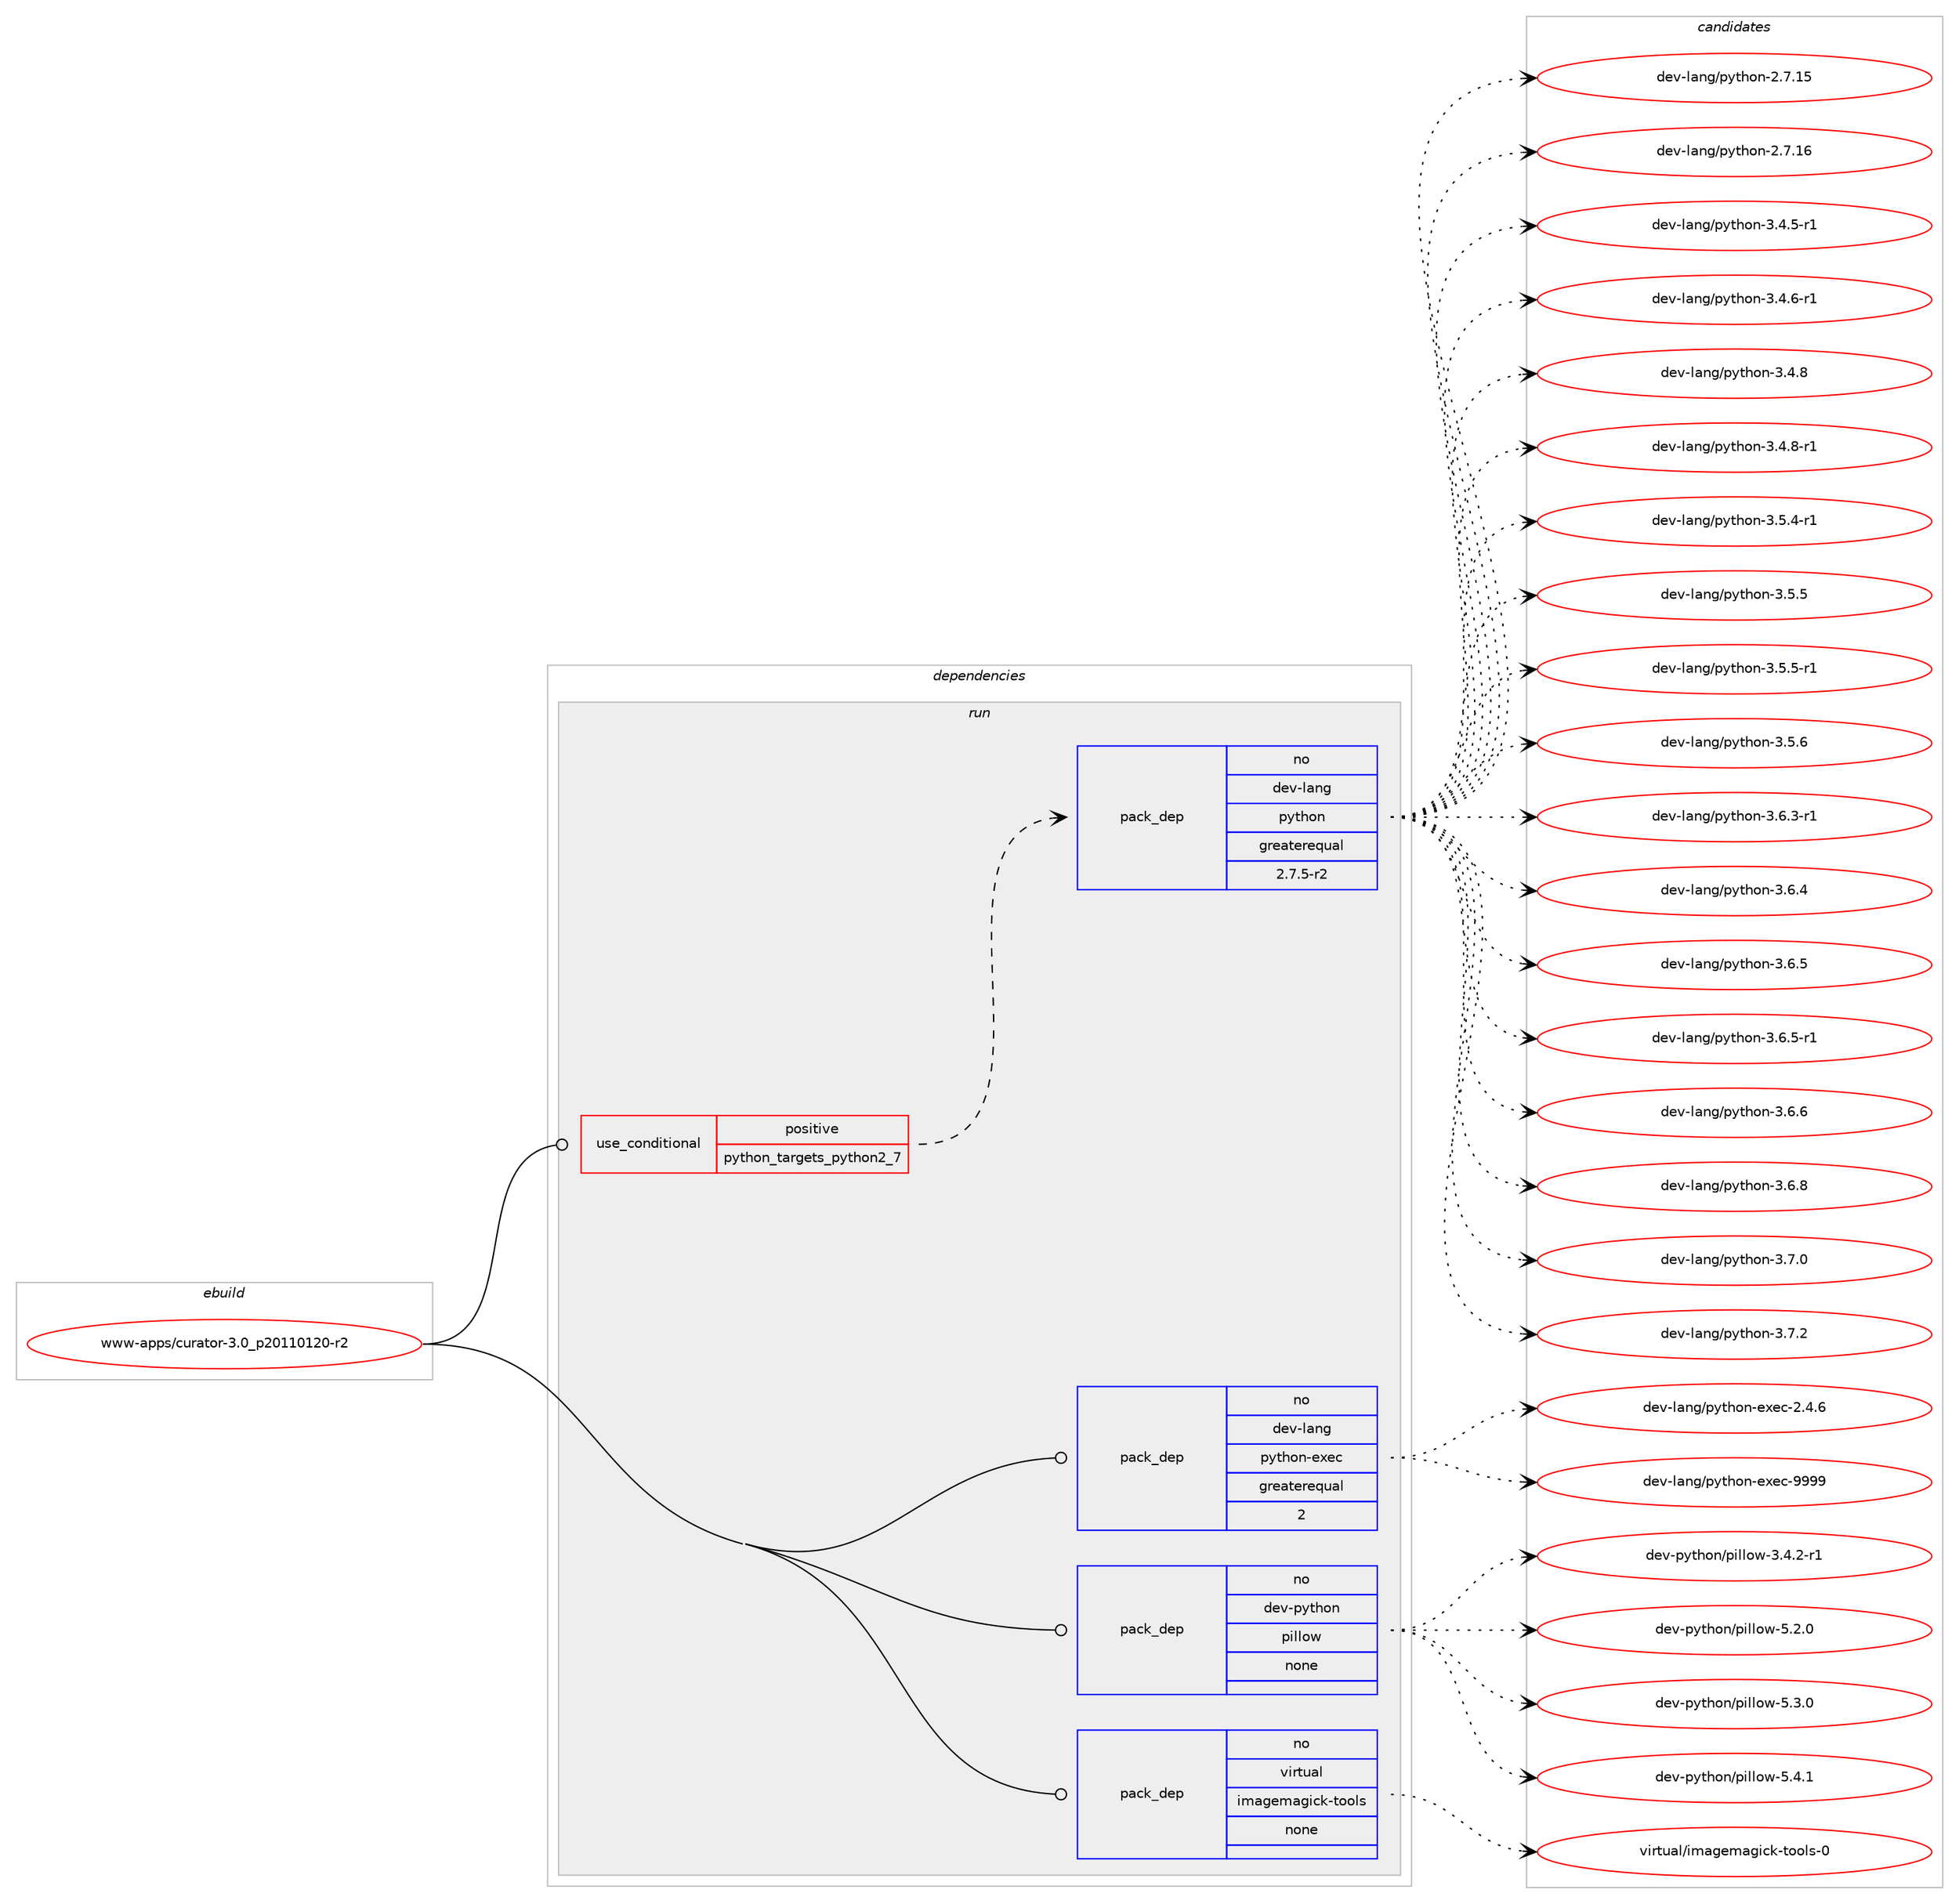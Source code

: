 digraph prolog {

# *************
# Graph options
# *************

newrank=true;
concentrate=true;
compound=true;
graph [rankdir=LR,fontname=Helvetica,fontsize=10,ranksep=1.5];#, ranksep=2.5, nodesep=0.2];
edge  [arrowhead=vee];
node  [fontname=Helvetica,fontsize=10];

# **********
# The ebuild
# **********

subgraph cluster_leftcol {
color=gray;
rank=same;
label=<<i>ebuild</i>>;
id [label="www-apps/curator-3.0_p20110120-r2", color=red, width=4, href="../www-apps/curator-3.0_p20110120-r2.svg"];
}

# ****************
# The dependencies
# ****************

subgraph cluster_midcol {
color=gray;
label=<<i>dependencies</i>>;
subgraph cluster_compile {
fillcolor="#eeeeee";
style=filled;
label=<<i>compile</i>>;
}
subgraph cluster_compileandrun {
fillcolor="#eeeeee";
style=filled;
label=<<i>compile and run</i>>;
}
subgraph cluster_run {
fillcolor="#eeeeee";
style=filled;
label=<<i>run</i>>;
subgraph cond462969 {
dependency1744192 [label=<<TABLE BORDER="0" CELLBORDER="1" CELLSPACING="0" CELLPADDING="4"><TR><TD ROWSPAN="3" CELLPADDING="10">use_conditional</TD></TR><TR><TD>positive</TD></TR><TR><TD>python_targets_python2_7</TD></TR></TABLE>>, shape=none, color=red];
subgraph pack1252082 {
dependency1744193 [label=<<TABLE BORDER="0" CELLBORDER="1" CELLSPACING="0" CELLPADDING="4" WIDTH="220"><TR><TD ROWSPAN="6" CELLPADDING="30">pack_dep</TD></TR><TR><TD WIDTH="110">no</TD></TR><TR><TD>dev-lang</TD></TR><TR><TD>python</TD></TR><TR><TD>greaterequal</TD></TR><TR><TD>2.7.5-r2</TD></TR></TABLE>>, shape=none, color=blue];
}
dependency1744192:e -> dependency1744193:w [weight=20,style="dashed",arrowhead="vee"];
}
id:e -> dependency1744192:w [weight=20,style="solid",arrowhead="odot"];
subgraph pack1252083 {
dependency1744194 [label=<<TABLE BORDER="0" CELLBORDER="1" CELLSPACING="0" CELLPADDING="4" WIDTH="220"><TR><TD ROWSPAN="6" CELLPADDING="30">pack_dep</TD></TR><TR><TD WIDTH="110">no</TD></TR><TR><TD>dev-lang</TD></TR><TR><TD>python-exec</TD></TR><TR><TD>greaterequal</TD></TR><TR><TD>2</TD></TR></TABLE>>, shape=none, color=blue];
}
id:e -> dependency1744194:w [weight=20,style="solid",arrowhead="odot"];
subgraph pack1252084 {
dependency1744195 [label=<<TABLE BORDER="0" CELLBORDER="1" CELLSPACING="0" CELLPADDING="4" WIDTH="220"><TR><TD ROWSPAN="6" CELLPADDING="30">pack_dep</TD></TR><TR><TD WIDTH="110">no</TD></TR><TR><TD>dev-python</TD></TR><TR><TD>pillow</TD></TR><TR><TD>none</TD></TR><TR><TD></TD></TR></TABLE>>, shape=none, color=blue];
}
id:e -> dependency1744195:w [weight=20,style="solid",arrowhead="odot"];
subgraph pack1252085 {
dependency1744196 [label=<<TABLE BORDER="0" CELLBORDER="1" CELLSPACING="0" CELLPADDING="4" WIDTH="220"><TR><TD ROWSPAN="6" CELLPADDING="30">pack_dep</TD></TR><TR><TD WIDTH="110">no</TD></TR><TR><TD>virtual</TD></TR><TR><TD>imagemagick-tools</TD></TR><TR><TD>none</TD></TR><TR><TD></TD></TR></TABLE>>, shape=none, color=blue];
}
id:e -> dependency1744196:w [weight=20,style="solid",arrowhead="odot"];
}
}

# **************
# The candidates
# **************

subgraph cluster_choices {
rank=same;
color=gray;
label=<<i>candidates</i>>;

subgraph choice1252082 {
color=black;
nodesep=1;
choice10010111845108971101034711212111610411111045504655464953 [label="dev-lang/python-2.7.15", color=red, width=4,href="../dev-lang/python-2.7.15.svg"];
choice10010111845108971101034711212111610411111045504655464954 [label="dev-lang/python-2.7.16", color=red, width=4,href="../dev-lang/python-2.7.16.svg"];
choice1001011184510897110103471121211161041111104551465246534511449 [label="dev-lang/python-3.4.5-r1", color=red, width=4,href="../dev-lang/python-3.4.5-r1.svg"];
choice1001011184510897110103471121211161041111104551465246544511449 [label="dev-lang/python-3.4.6-r1", color=red, width=4,href="../dev-lang/python-3.4.6-r1.svg"];
choice100101118451089711010347112121116104111110455146524656 [label="dev-lang/python-3.4.8", color=red, width=4,href="../dev-lang/python-3.4.8.svg"];
choice1001011184510897110103471121211161041111104551465246564511449 [label="dev-lang/python-3.4.8-r1", color=red, width=4,href="../dev-lang/python-3.4.8-r1.svg"];
choice1001011184510897110103471121211161041111104551465346524511449 [label="dev-lang/python-3.5.4-r1", color=red, width=4,href="../dev-lang/python-3.5.4-r1.svg"];
choice100101118451089711010347112121116104111110455146534653 [label="dev-lang/python-3.5.5", color=red, width=4,href="../dev-lang/python-3.5.5.svg"];
choice1001011184510897110103471121211161041111104551465346534511449 [label="dev-lang/python-3.5.5-r1", color=red, width=4,href="../dev-lang/python-3.5.5-r1.svg"];
choice100101118451089711010347112121116104111110455146534654 [label="dev-lang/python-3.5.6", color=red, width=4,href="../dev-lang/python-3.5.6.svg"];
choice1001011184510897110103471121211161041111104551465446514511449 [label="dev-lang/python-3.6.3-r1", color=red, width=4,href="../dev-lang/python-3.6.3-r1.svg"];
choice100101118451089711010347112121116104111110455146544652 [label="dev-lang/python-3.6.4", color=red, width=4,href="../dev-lang/python-3.6.4.svg"];
choice100101118451089711010347112121116104111110455146544653 [label="dev-lang/python-3.6.5", color=red, width=4,href="../dev-lang/python-3.6.5.svg"];
choice1001011184510897110103471121211161041111104551465446534511449 [label="dev-lang/python-3.6.5-r1", color=red, width=4,href="../dev-lang/python-3.6.5-r1.svg"];
choice100101118451089711010347112121116104111110455146544654 [label="dev-lang/python-3.6.6", color=red, width=4,href="../dev-lang/python-3.6.6.svg"];
choice100101118451089711010347112121116104111110455146544656 [label="dev-lang/python-3.6.8", color=red, width=4,href="../dev-lang/python-3.6.8.svg"];
choice100101118451089711010347112121116104111110455146554648 [label="dev-lang/python-3.7.0", color=red, width=4,href="../dev-lang/python-3.7.0.svg"];
choice100101118451089711010347112121116104111110455146554650 [label="dev-lang/python-3.7.2", color=red, width=4,href="../dev-lang/python-3.7.2.svg"];
dependency1744193:e -> choice10010111845108971101034711212111610411111045504655464953:w [style=dotted,weight="100"];
dependency1744193:e -> choice10010111845108971101034711212111610411111045504655464954:w [style=dotted,weight="100"];
dependency1744193:e -> choice1001011184510897110103471121211161041111104551465246534511449:w [style=dotted,weight="100"];
dependency1744193:e -> choice1001011184510897110103471121211161041111104551465246544511449:w [style=dotted,weight="100"];
dependency1744193:e -> choice100101118451089711010347112121116104111110455146524656:w [style=dotted,weight="100"];
dependency1744193:e -> choice1001011184510897110103471121211161041111104551465246564511449:w [style=dotted,weight="100"];
dependency1744193:e -> choice1001011184510897110103471121211161041111104551465346524511449:w [style=dotted,weight="100"];
dependency1744193:e -> choice100101118451089711010347112121116104111110455146534653:w [style=dotted,weight="100"];
dependency1744193:e -> choice1001011184510897110103471121211161041111104551465346534511449:w [style=dotted,weight="100"];
dependency1744193:e -> choice100101118451089711010347112121116104111110455146534654:w [style=dotted,weight="100"];
dependency1744193:e -> choice1001011184510897110103471121211161041111104551465446514511449:w [style=dotted,weight="100"];
dependency1744193:e -> choice100101118451089711010347112121116104111110455146544652:w [style=dotted,weight="100"];
dependency1744193:e -> choice100101118451089711010347112121116104111110455146544653:w [style=dotted,weight="100"];
dependency1744193:e -> choice1001011184510897110103471121211161041111104551465446534511449:w [style=dotted,weight="100"];
dependency1744193:e -> choice100101118451089711010347112121116104111110455146544654:w [style=dotted,weight="100"];
dependency1744193:e -> choice100101118451089711010347112121116104111110455146544656:w [style=dotted,weight="100"];
dependency1744193:e -> choice100101118451089711010347112121116104111110455146554648:w [style=dotted,weight="100"];
dependency1744193:e -> choice100101118451089711010347112121116104111110455146554650:w [style=dotted,weight="100"];
}
subgraph choice1252083 {
color=black;
nodesep=1;
choice1001011184510897110103471121211161041111104510112010199455046524654 [label="dev-lang/python-exec-2.4.6", color=red, width=4,href="../dev-lang/python-exec-2.4.6.svg"];
choice10010111845108971101034711212111610411111045101120101994557575757 [label="dev-lang/python-exec-9999", color=red, width=4,href="../dev-lang/python-exec-9999.svg"];
dependency1744194:e -> choice1001011184510897110103471121211161041111104510112010199455046524654:w [style=dotted,weight="100"];
dependency1744194:e -> choice10010111845108971101034711212111610411111045101120101994557575757:w [style=dotted,weight="100"];
}
subgraph choice1252084 {
color=black;
nodesep=1;
choice10010111845112121116104111110471121051081081111194551465246504511449 [label="dev-python/pillow-3.4.2-r1", color=red, width=4,href="../dev-python/pillow-3.4.2-r1.svg"];
choice1001011184511212111610411111047112105108108111119455346504648 [label="dev-python/pillow-5.2.0", color=red, width=4,href="../dev-python/pillow-5.2.0.svg"];
choice1001011184511212111610411111047112105108108111119455346514648 [label="dev-python/pillow-5.3.0", color=red, width=4,href="../dev-python/pillow-5.3.0.svg"];
choice1001011184511212111610411111047112105108108111119455346524649 [label="dev-python/pillow-5.4.1", color=red, width=4,href="../dev-python/pillow-5.4.1.svg"];
dependency1744195:e -> choice10010111845112121116104111110471121051081081111194551465246504511449:w [style=dotted,weight="100"];
dependency1744195:e -> choice1001011184511212111610411111047112105108108111119455346504648:w [style=dotted,weight="100"];
dependency1744195:e -> choice1001011184511212111610411111047112105108108111119455346514648:w [style=dotted,weight="100"];
dependency1744195:e -> choice1001011184511212111610411111047112105108108111119455346524649:w [style=dotted,weight="100"];
}
subgraph choice1252085 {
color=black;
nodesep=1;
choice1181051141161179710847105109971031011099710310599107451161111111081154548 [label="virtual/imagemagick-tools-0", color=red, width=4,href="../virtual/imagemagick-tools-0.svg"];
dependency1744196:e -> choice1181051141161179710847105109971031011099710310599107451161111111081154548:w [style=dotted,weight="100"];
}
}

}
